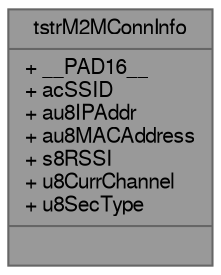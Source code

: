 digraph "tstrM2MConnInfo"
{
 // LATEX_PDF_SIZE
  bgcolor="transparent";
  edge [fontname=FreeSans,fontsize=10,labelfontname=FreeSans,labelfontsize=10];
  node [fontname=FreeSans,fontsize=10,shape=box,height=0.2,width=0.4];
  Node1 [shape=record,label="{tstrM2MConnInfo\n|+ __PAD16__\l+ acSSID\l+ au8IPAddr\l+ au8MACAddress\l+ s8RSSI\l+ u8CurrChannel\l+ u8SecType\l|}",height=0.2,width=0.4,color="gray40", fillcolor="grey60", style="filled", fontcolor="black",tooltip="M2M Provisioning Information obtained from the HTTP Provisioning server."];
}
